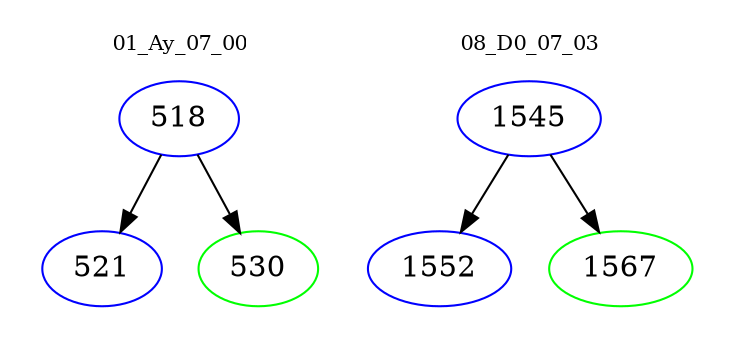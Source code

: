 digraph{
subgraph cluster_0 {
color = white
label = "01_Ay_07_00";
fontsize=10;
T0_518 [label="518", color="blue"]
T0_518 -> T0_521 [color="black"]
T0_521 [label="521", color="blue"]
T0_518 -> T0_530 [color="black"]
T0_530 [label="530", color="green"]
}
subgraph cluster_1 {
color = white
label = "08_D0_07_03";
fontsize=10;
T1_1545 [label="1545", color="blue"]
T1_1545 -> T1_1552 [color="black"]
T1_1552 [label="1552", color="blue"]
T1_1545 -> T1_1567 [color="black"]
T1_1567 [label="1567", color="green"]
}
}
